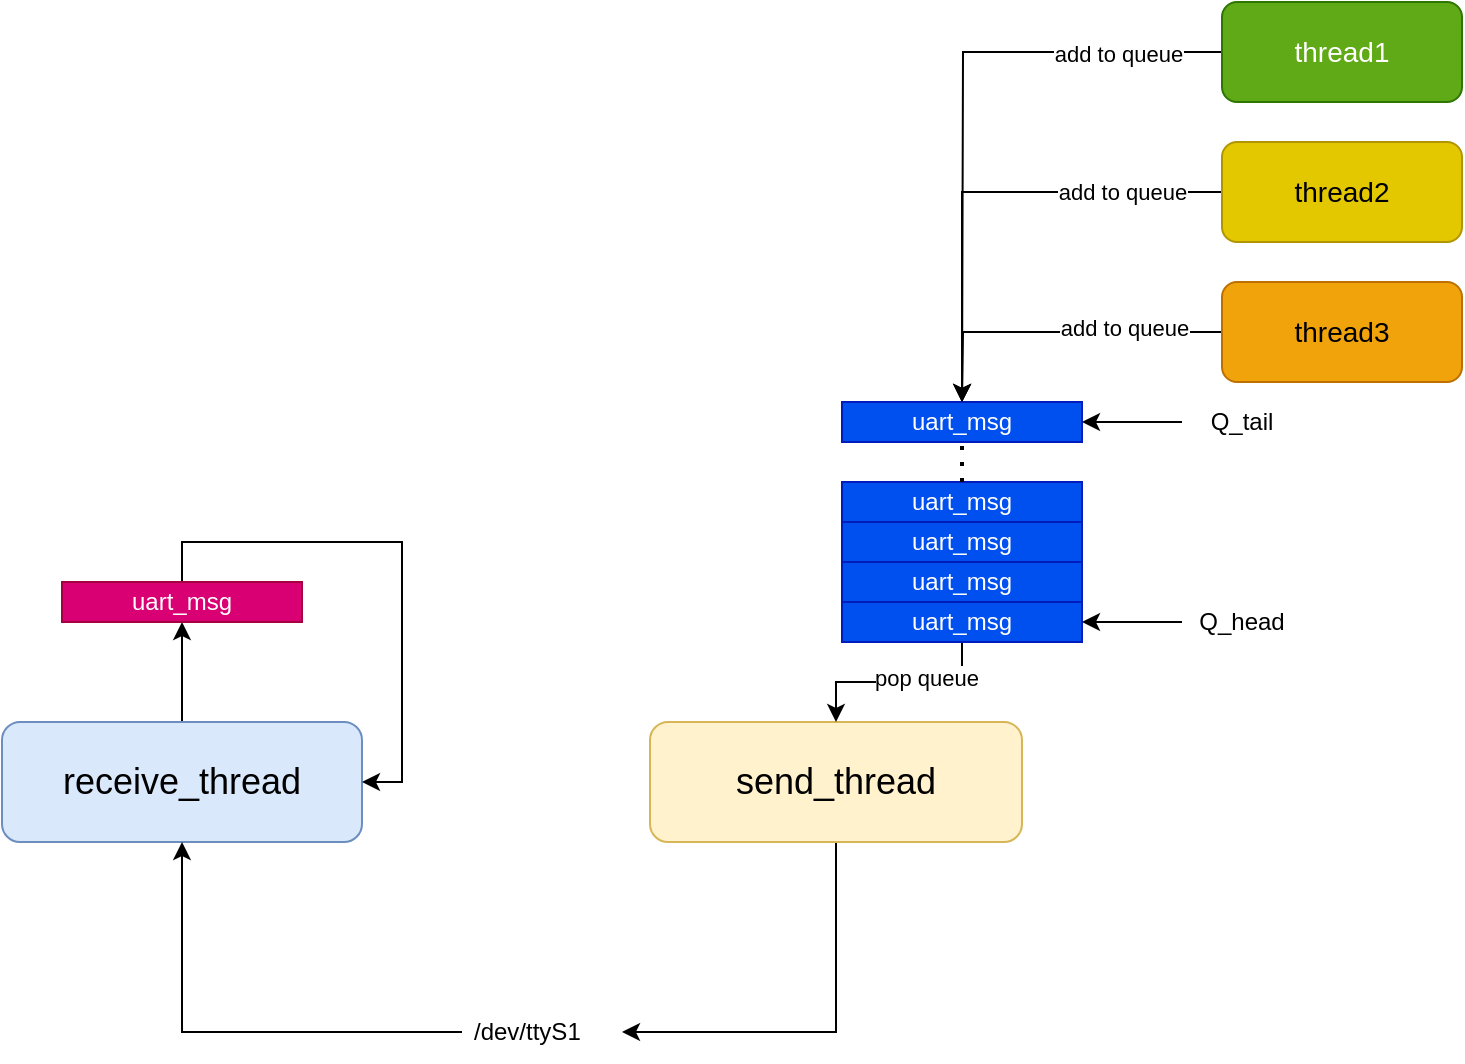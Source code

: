 <mxfile version="21.2.1" type="device">
  <diagram name="第 1 页" id="1l5mTDWCwm62ek2PJRD-">
    <mxGraphModel dx="523" dy="1563" grid="1" gridSize="10" guides="1" tooltips="1" connect="1" arrows="1" fold="1" page="1" pageScale="1" pageWidth="827" pageHeight="1169" math="0" shadow="0">
      <root>
        <mxCell id="0" />
        <mxCell id="1" parent="0" />
        <mxCell id="qFZtTlaCO94SN207BjeP-27" style="edgeStyle=orthogonalEdgeStyle;rounded=0;orthogonalLoop=1;jettySize=auto;html=1;exitX=0.5;exitY=0;exitDx=0;exitDy=0;entryX=0.5;entryY=1;entryDx=0;entryDy=0;" edge="1" parent="1" source="qFZtTlaCO94SN207BjeP-1" target="qFZtTlaCO94SN207BjeP-26">
          <mxGeometry relative="1" as="geometry" />
        </mxCell>
        <mxCell id="qFZtTlaCO94SN207BjeP-1" value="&lt;font style=&quot;font-size: 18px;&quot;&gt;receive_thread&lt;/font&gt;" style="rounded=1;whiteSpace=wrap;html=1;fillColor=#dae8fc;strokeColor=#6c8ebf;" vertex="1" parent="1">
          <mxGeometry x="90" y="280" width="180" height="60" as="geometry" />
        </mxCell>
        <mxCell id="qFZtTlaCO94SN207BjeP-31" style="edgeStyle=orthogonalEdgeStyle;rounded=0;orthogonalLoop=1;jettySize=auto;html=1;exitX=0.5;exitY=1;exitDx=0;exitDy=0;" edge="1" parent="1" source="qFZtTlaCO94SN207BjeP-2" target="qFZtTlaCO94SN207BjeP-29">
          <mxGeometry relative="1" as="geometry" />
        </mxCell>
        <mxCell id="qFZtTlaCO94SN207BjeP-2" value="&lt;font style=&quot;font-size: 18px;&quot;&gt;send_thread&lt;/font&gt;" style="rounded=1;whiteSpace=wrap;html=1;fillColor=#fff2cc;strokeColor=#d6b656;" vertex="1" parent="1">
          <mxGeometry x="414" y="280" width="186" height="60" as="geometry" />
        </mxCell>
        <mxCell id="qFZtTlaCO94SN207BjeP-11" style="edgeStyle=orthogonalEdgeStyle;rounded=0;orthogonalLoop=1;jettySize=auto;html=1;exitX=0.5;exitY=1;exitDx=0;exitDy=0;entryX=0.5;entryY=0;entryDx=0;entryDy=0;" edge="1" parent="1" source="qFZtTlaCO94SN207BjeP-4" target="qFZtTlaCO94SN207BjeP-2">
          <mxGeometry relative="1" as="geometry" />
        </mxCell>
        <mxCell id="qFZtTlaCO94SN207BjeP-21" value="pop queue" style="edgeLabel;html=1;align=center;verticalAlign=middle;resizable=0;points=[];" vertex="1" connectable="0" parent="qFZtTlaCO94SN207BjeP-11">
          <mxGeometry x="-0.262" y="-2" relative="1" as="geometry">
            <mxPoint as="offset" />
          </mxGeometry>
        </mxCell>
        <mxCell id="qFZtTlaCO94SN207BjeP-4" value="uart_msg" style="rounded=0;whiteSpace=wrap;html=1;fillColor=#0050ef;fontColor=#ffffff;strokeColor=#001DBC;" vertex="1" parent="1">
          <mxGeometry x="510" y="220" width="120" height="20" as="geometry" />
        </mxCell>
        <mxCell id="qFZtTlaCO94SN207BjeP-5" value="uart_msg" style="rounded=0;whiteSpace=wrap;html=1;fillColor=#0050ef;fontColor=#ffffff;strokeColor=#001DBC;" vertex="1" parent="1">
          <mxGeometry x="510" y="120" width="120" height="20" as="geometry" />
        </mxCell>
        <mxCell id="qFZtTlaCO94SN207BjeP-6" value="uart_msg" style="rounded=0;whiteSpace=wrap;html=1;fillColor=#0050ef;fontColor=#ffffff;strokeColor=#001DBC;" vertex="1" parent="1">
          <mxGeometry x="510" y="160" width="120" height="20" as="geometry" />
        </mxCell>
        <mxCell id="qFZtTlaCO94SN207BjeP-7" value="uart_msg" style="rounded=0;whiteSpace=wrap;html=1;fillColor=#0050ef;fontColor=#ffffff;strokeColor=#001DBC;" vertex="1" parent="1">
          <mxGeometry x="510" y="180" width="120" height="20" as="geometry" />
        </mxCell>
        <mxCell id="qFZtTlaCO94SN207BjeP-8" value="uart_msg" style="rounded=0;whiteSpace=wrap;html=1;fillColor=#0050ef;fontColor=#ffffff;strokeColor=#001DBC;" vertex="1" parent="1">
          <mxGeometry x="510" y="200" width="120" height="20" as="geometry" />
        </mxCell>
        <mxCell id="qFZtTlaCO94SN207BjeP-10" value="" style="endArrow=none;dashed=1;html=1;dashPattern=1 3;strokeWidth=2;rounded=0;entryX=0.5;entryY=1;entryDx=0;entryDy=0;exitX=0.5;exitY=0;exitDx=0;exitDy=0;" edge="1" parent="1" source="qFZtTlaCO94SN207BjeP-6" target="qFZtTlaCO94SN207BjeP-5">
          <mxGeometry width="50" height="50" relative="1" as="geometry">
            <mxPoint x="410" y="180" as="sourcePoint" />
            <mxPoint x="460" y="130" as="targetPoint" />
          </mxGeometry>
        </mxCell>
        <mxCell id="qFZtTlaCO94SN207BjeP-17" style="edgeStyle=orthogonalEdgeStyle;rounded=0;orthogonalLoop=1;jettySize=auto;html=1;exitX=0;exitY=0.5;exitDx=0;exitDy=0;" edge="1" parent="1" source="qFZtTlaCO94SN207BjeP-12">
          <mxGeometry relative="1" as="geometry">
            <mxPoint x="570" y="120" as="targetPoint" />
          </mxGeometry>
        </mxCell>
        <mxCell id="qFZtTlaCO94SN207BjeP-20" value="add to queue" style="edgeLabel;html=1;align=center;verticalAlign=middle;resizable=0;points=[];" vertex="1" connectable="0" parent="qFZtTlaCO94SN207BjeP-17">
          <mxGeometry x="-0.764" y="1" relative="1" as="geometry">
            <mxPoint x="-16" as="offset" />
          </mxGeometry>
        </mxCell>
        <mxCell id="qFZtTlaCO94SN207BjeP-12" value="&lt;font style=&quot;font-size: 14px;&quot;&gt;thread1&lt;/font&gt;" style="rounded=1;whiteSpace=wrap;html=1;fillColor=#60a917;fontColor=#ffffff;strokeColor=#2D7600;" vertex="1" parent="1">
          <mxGeometry x="700" y="-80" width="120" height="50" as="geometry" />
        </mxCell>
        <mxCell id="qFZtTlaCO94SN207BjeP-15" style="edgeStyle=orthogonalEdgeStyle;rounded=0;orthogonalLoop=1;jettySize=auto;html=1;exitX=0;exitY=0.5;exitDx=0;exitDy=0;entryX=0.5;entryY=0;entryDx=0;entryDy=0;" edge="1" parent="1" source="qFZtTlaCO94SN207BjeP-13" target="qFZtTlaCO94SN207BjeP-5">
          <mxGeometry relative="1" as="geometry" />
        </mxCell>
        <mxCell id="qFZtTlaCO94SN207BjeP-19" value="add to queue" style="edgeLabel;html=1;align=center;verticalAlign=middle;resizable=0;points=[];" vertex="1" connectable="0" parent="qFZtTlaCO94SN207BjeP-15">
          <mxGeometry x="-0.115" relative="1" as="geometry">
            <mxPoint x="54" as="offset" />
          </mxGeometry>
        </mxCell>
        <mxCell id="qFZtTlaCO94SN207BjeP-13" value="&lt;font style=&quot;font-size: 14px;&quot;&gt;thread2&lt;/font&gt;" style="rounded=1;whiteSpace=wrap;html=1;fillColor=#e3c800;fontColor=#000000;strokeColor=#B09500;" vertex="1" parent="1">
          <mxGeometry x="700" y="-10" width="120" height="50" as="geometry" />
        </mxCell>
        <mxCell id="qFZtTlaCO94SN207BjeP-16" style="edgeStyle=orthogonalEdgeStyle;rounded=0;orthogonalLoop=1;jettySize=auto;html=1;exitX=0;exitY=0.5;exitDx=0;exitDy=0;" edge="1" parent="1" source="qFZtTlaCO94SN207BjeP-14">
          <mxGeometry relative="1" as="geometry">
            <mxPoint x="570" y="120" as="targetPoint" />
          </mxGeometry>
        </mxCell>
        <mxCell id="qFZtTlaCO94SN207BjeP-18" value="add to queue" style="edgeLabel;html=1;align=center;verticalAlign=middle;resizable=0;points=[];" vertex="1" connectable="0" parent="qFZtTlaCO94SN207BjeP-16">
          <mxGeometry x="-0.406" y="-2" relative="1" as="geometry">
            <mxPoint as="offset" />
          </mxGeometry>
        </mxCell>
        <mxCell id="qFZtTlaCO94SN207BjeP-14" value="&lt;font style=&quot;font-size: 14px;&quot;&gt;thread3&lt;/font&gt;" style="rounded=1;whiteSpace=wrap;html=1;fillColor=#f0a30a;fontColor=#000000;strokeColor=#BD7000;" vertex="1" parent="1">
          <mxGeometry x="700" y="60" width="120" height="50" as="geometry" />
        </mxCell>
        <mxCell id="qFZtTlaCO94SN207BjeP-25" style="edgeStyle=orthogonalEdgeStyle;rounded=0;orthogonalLoop=1;jettySize=auto;html=1;exitX=0;exitY=0.5;exitDx=0;exitDy=0;entryX=1;entryY=0.5;entryDx=0;entryDy=0;" edge="1" parent="1" source="qFZtTlaCO94SN207BjeP-22" target="qFZtTlaCO94SN207BjeP-4">
          <mxGeometry relative="1" as="geometry" />
        </mxCell>
        <mxCell id="qFZtTlaCO94SN207BjeP-22" value="Q_head" style="text;html=1;strokeColor=none;fillColor=none;align=center;verticalAlign=middle;whiteSpace=wrap;rounded=0;" vertex="1" parent="1">
          <mxGeometry x="680" y="215" width="60" height="30" as="geometry" />
        </mxCell>
        <mxCell id="qFZtTlaCO94SN207BjeP-24" style="edgeStyle=orthogonalEdgeStyle;rounded=0;orthogonalLoop=1;jettySize=auto;html=1;entryX=1;entryY=0.5;entryDx=0;entryDy=0;" edge="1" parent="1" source="qFZtTlaCO94SN207BjeP-23" target="qFZtTlaCO94SN207BjeP-5">
          <mxGeometry relative="1" as="geometry" />
        </mxCell>
        <mxCell id="qFZtTlaCO94SN207BjeP-23" value="Q_tail" style="text;html=1;strokeColor=none;fillColor=none;align=center;verticalAlign=middle;whiteSpace=wrap;rounded=0;" vertex="1" parent="1">
          <mxGeometry x="680" y="115" width="60" height="30" as="geometry" />
        </mxCell>
        <mxCell id="qFZtTlaCO94SN207BjeP-28" style="edgeStyle=orthogonalEdgeStyle;rounded=0;orthogonalLoop=1;jettySize=auto;html=1;exitX=0.5;exitY=0;exitDx=0;exitDy=0;entryX=1;entryY=0.5;entryDx=0;entryDy=0;" edge="1" parent="1" source="qFZtTlaCO94SN207BjeP-26" target="qFZtTlaCO94SN207BjeP-1">
          <mxGeometry relative="1" as="geometry" />
        </mxCell>
        <mxCell id="qFZtTlaCO94SN207BjeP-26" value="uart_msg" style="rounded=0;whiteSpace=wrap;html=1;fillColor=#d80073;fontColor=#ffffff;strokeColor=#A50040;" vertex="1" parent="1">
          <mxGeometry x="120" y="210" width="120" height="20" as="geometry" />
        </mxCell>
        <mxCell id="qFZtTlaCO94SN207BjeP-30" style="edgeStyle=orthogonalEdgeStyle;rounded=0;orthogonalLoop=1;jettySize=auto;html=1;exitX=0;exitY=0.5;exitDx=0;exitDy=0;entryX=0.5;entryY=1;entryDx=0;entryDy=0;" edge="1" parent="1" source="qFZtTlaCO94SN207BjeP-29" target="qFZtTlaCO94SN207BjeP-1">
          <mxGeometry relative="1" as="geometry" />
        </mxCell>
        <mxCell id="qFZtTlaCO94SN207BjeP-29" value="/dev/ttyS1" style="text;strokeColor=none;fillColor=none;align=left;verticalAlign=middle;spacingLeft=4;spacingRight=4;overflow=hidden;points=[[0,0.5],[1,0.5]];portConstraint=eastwest;rotatable=0;whiteSpace=wrap;html=1;" vertex="1" parent="1">
          <mxGeometry x="320" y="420" width="80" height="30" as="geometry" />
        </mxCell>
      </root>
    </mxGraphModel>
  </diagram>
</mxfile>

